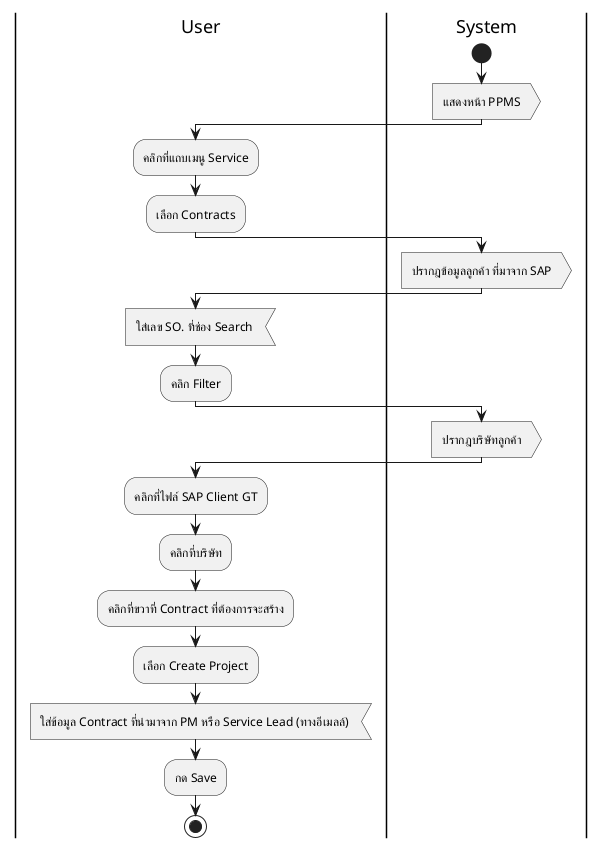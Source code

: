 @startuml
|User|
|System|
start
:แสดงหน้า PPMS>
|User|
:คลิกที่แถบเมนู Service;
:เลือก Contracts;
|System|
:ปรากฎข้อมูลลูกค้า ที่มาจาก SAP>
|User|
:ใส่เลข SO. ที่ช่อง Search <
:คลิก Filter;
|System|
:ปรากฎบริษัทลูกค้า>
|User|
:คลิกที่ไฟล์ SAP Client GT;
:คลิกที่บริษัท;
:คลิกที่ขวาที่ Contract ที่ต้องการจะสร้าง;
:เลือก Create Project;
:ใส่ข้อมูล Contract ที่นำมาจาก PM หรือ Service Lead (ทางอีเมลล์) <
:กด Save;
stop
@enduml